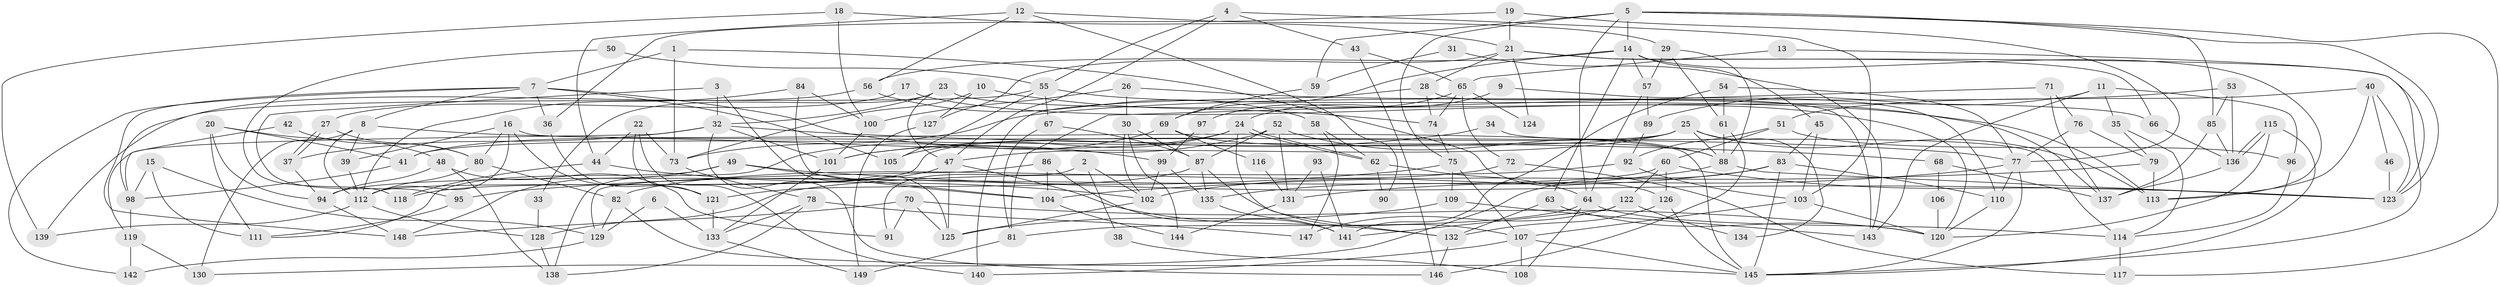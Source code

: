 // Generated by graph-tools (version 1.1) at 2025/11/02/27/25 16:11:23]
// undirected, 149 vertices, 298 edges
graph export_dot {
graph [start="1"]
  node [color=gray90,style=filled];
  1;
  2;
  3;
  4;
  5;
  6;
  7;
  8;
  9;
  10;
  11;
  12;
  13;
  14;
  15;
  16;
  17;
  18;
  19;
  20;
  21;
  22;
  23;
  24;
  25;
  26;
  27;
  28;
  29;
  30;
  31;
  32;
  33;
  34;
  35;
  36;
  37;
  38;
  39;
  40;
  41;
  42;
  43;
  44;
  45;
  46;
  47;
  48;
  49;
  50;
  51;
  52;
  53;
  54;
  55;
  56;
  57;
  58;
  59;
  60;
  61;
  62;
  63;
  64;
  65;
  66;
  67;
  68;
  69;
  70;
  71;
  72;
  73;
  74;
  75;
  76;
  77;
  78;
  79;
  80;
  81;
  82;
  83;
  84;
  85;
  86;
  87;
  88;
  89;
  90;
  91;
  92;
  93;
  94;
  95;
  96;
  97;
  98;
  99;
  100;
  101;
  102;
  103;
  104;
  105;
  106;
  107;
  108;
  109;
  110;
  111;
  112;
  113;
  114;
  115;
  116;
  117;
  118;
  119;
  120;
  121;
  122;
  123;
  124;
  125;
  126;
  127;
  128;
  129;
  130;
  131;
  132;
  133;
  134;
  135;
  136;
  137;
  138;
  139;
  140;
  141;
  142;
  143;
  144;
  145;
  146;
  147;
  148;
  149;
  1 -- 126;
  1 -- 73;
  1 -- 7;
  2 -- 102;
  2 -- 91;
  2 -- 38;
  3 -- 125;
  3 -- 32;
  3 -- 95;
  4 -- 47;
  4 -- 55;
  4 -- 43;
  4 -- 103;
  5 -- 14;
  5 -- 64;
  5 -- 59;
  5 -- 75;
  5 -- 85;
  5 -- 117;
  5 -- 123;
  6 -- 129;
  6 -- 133;
  7 -- 148;
  7 -- 8;
  7 -- 36;
  7 -- 99;
  7 -- 105;
  7 -- 142;
  8 -- 77;
  8 -- 39;
  8 -- 112;
  8 -- 130;
  9 -- 24;
  9 -- 110;
  10 -- 127;
  10 -- 74;
  10 -- 73;
  11 -- 89;
  11 -- 96;
  11 -- 35;
  11 -- 143;
  12 -- 56;
  12 -- 29;
  12 -- 44;
  12 -- 90;
  13 -- 65;
  13 -- 123;
  14 -- 113;
  14 -- 45;
  14 -- 56;
  14 -- 57;
  14 -- 63;
  14 -- 69;
  15 -- 98;
  15 -- 111;
  15 -- 129;
  16 -- 80;
  16 -- 112;
  16 -- 39;
  16 -- 121;
  16 -- 145;
  17 -- 27;
  17 -- 120;
  18 -- 139;
  18 -- 21;
  18 -- 100;
  19 -- 21;
  19 -- 36;
  19 -- 77;
  20 -- 94;
  20 -- 48;
  20 -- 41;
  20 -- 111;
  21 -- 145;
  21 -- 66;
  21 -- 28;
  21 -- 124;
  21 -- 127;
  22 -- 44;
  22 -- 121;
  22 -- 73;
  22 -- 140;
  23 -- 32;
  23 -- 47;
  23 -- 33;
  23 -- 66;
  24 -- 41;
  24 -- 62;
  24 -- 62;
  24 -- 105;
  24 -- 132;
  25 -- 88;
  25 -- 112;
  25 -- 41;
  25 -- 47;
  25 -- 113;
  25 -- 134;
  26 -- 100;
  26 -- 137;
  26 -- 30;
  27 -- 80;
  27 -- 37;
  27 -- 37;
  28 -- 140;
  28 -- 74;
  28 -- 143;
  29 -- 88;
  29 -- 61;
  29 -- 57;
  30 -- 144;
  30 -- 87;
  30 -- 102;
  31 -- 143;
  31 -- 59;
  32 -- 146;
  32 -- 119;
  32 -- 37;
  32 -- 68;
  32 -- 101;
  33 -- 128;
  34 -- 101;
  34 -- 114;
  35 -- 79;
  35 -- 114;
  36 -- 121;
  37 -- 94;
  38 -- 108;
  39 -- 112;
  40 -- 123;
  40 -- 51;
  40 -- 46;
  40 -- 113;
  41 -- 98;
  42 -- 98;
  42 -- 80;
  43 -- 146;
  43 -- 65;
  44 -- 102;
  44 -- 118;
  45 -- 83;
  45 -- 103;
  46 -- 123;
  47 -- 132;
  47 -- 118;
  47 -- 125;
  48 -- 94;
  48 -- 138;
  48 -- 91;
  49 -- 123;
  49 -- 111;
  49 -- 104;
  49 -- 148;
  50 -- 55;
  50 -- 118;
  51 -- 60;
  51 -- 92;
  51 -- 96;
  52 -- 87;
  52 -- 101;
  52 -- 88;
  52 -- 131;
  53 -- 136;
  53 -- 73;
  53 -- 85;
  54 -- 77;
  54 -- 141;
  54 -- 61;
  55 -- 105;
  55 -- 113;
  55 -- 67;
  55 -- 139;
  56 -- 98;
  56 -- 58;
  57 -- 64;
  57 -- 89;
  58 -- 62;
  58 -- 147;
  59 -- 69;
  60 -- 94;
  60 -- 123;
  60 -- 122;
  60 -- 126;
  61 -- 88;
  61 -- 146;
  62 -- 64;
  62 -- 90;
  63 -- 132;
  63 -- 120;
  64 -- 81;
  64 -- 108;
  64 -- 114;
  65 -- 74;
  65 -- 72;
  65 -- 97;
  65 -- 124;
  66 -- 136;
  67 -- 87;
  67 -- 81;
  68 -- 137;
  68 -- 106;
  69 -- 88;
  69 -- 116;
  69 -- 138;
  70 -- 125;
  70 -- 120;
  70 -- 91;
  70 -- 148;
  71 -- 76;
  71 -- 137;
  71 -- 81;
  72 -- 117;
  72 -- 82;
  73 -- 78;
  74 -- 75;
  75 -- 107;
  75 -- 95;
  75 -- 109;
  76 -- 79;
  76 -- 77;
  77 -- 145;
  77 -- 110;
  77 -- 131;
  78 -- 147;
  78 -- 133;
  78 -- 138;
  79 -- 104;
  79 -- 113;
  80 -- 82;
  80 -- 112;
  81 -- 149;
  82 -- 145;
  82 -- 129;
  83 -- 110;
  83 -- 102;
  83 -- 130;
  83 -- 145;
  84 -- 112;
  84 -- 100;
  84 -- 104;
  85 -- 136;
  85 -- 137;
  86 -- 104;
  86 -- 129;
  86 -- 141;
  87 -- 107;
  87 -- 121;
  87 -- 135;
  88 -- 135;
  88 -- 123;
  89 -- 92;
  92 -- 103;
  92 -- 128;
  93 -- 131;
  93 -- 141;
  94 -- 148;
  95 -- 111;
  96 -- 114;
  97 -- 99;
  98 -- 119;
  99 -- 102;
  99 -- 135;
  100 -- 101;
  101 -- 133;
  102 -- 125;
  103 -- 120;
  103 -- 107;
  104 -- 144;
  106 -- 120;
  107 -- 145;
  107 -- 108;
  107 -- 140;
  109 -- 143;
  109 -- 125;
  110 -- 120;
  112 -- 128;
  112 -- 139;
  114 -- 117;
  115 -- 136;
  115 -- 136;
  115 -- 145;
  115 -- 120;
  116 -- 131;
  119 -- 130;
  119 -- 142;
  121 -- 133;
  122 -- 141;
  122 -- 134;
  122 -- 147;
  126 -- 145;
  126 -- 132;
  127 -- 149;
  128 -- 138;
  129 -- 142;
  131 -- 144;
  132 -- 146;
  133 -- 149;
  135 -- 141;
  136 -- 137;
}
